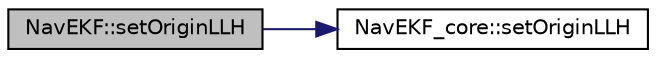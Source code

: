 digraph "NavEKF::setOriginLLH"
{
 // INTERACTIVE_SVG=YES
  edge [fontname="Helvetica",fontsize="10",labelfontname="Helvetica",labelfontsize="10"];
  node [fontname="Helvetica",fontsize="10",shape=record];
  rankdir="LR";
  Node1 [label="NavEKF::setOriginLLH",height=0.2,width=0.4,color="black", fillcolor="grey75", style="filled", fontcolor="black"];
  Node1 -> Node2 [color="midnightblue",fontsize="10",style="solid",fontname="Helvetica"];
  Node2 [label="NavEKF_core::setOriginLLH",height=0.2,width=0.4,color="black", fillcolor="white", style="filled",URL="$classNavEKF__core.html#a8d01a79bf02be8d411eeeac2a0304b9e"];
}
